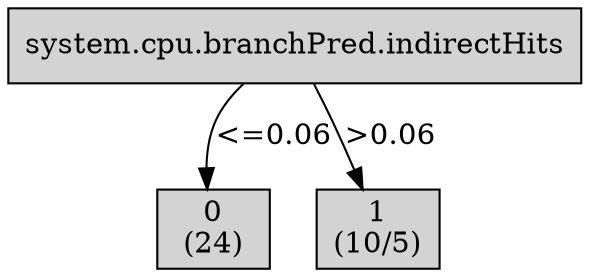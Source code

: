 digraph ID3_Tree {
"0" [shape=box, style=filled, label="system.cpu.branchPred.indirectHits
", weight=1]
"1" [shape=box, style=filled, label="0
(24)
", weight=2]
0 -> 1 [ label = "<=0.06"];
"2" [shape=box, style=filled, label="1
(10/5)
", weight=2]
0 -> 2 [ label = ">0.06"];
{rank=same; 0;};
{rank=same; 1;2;};
}